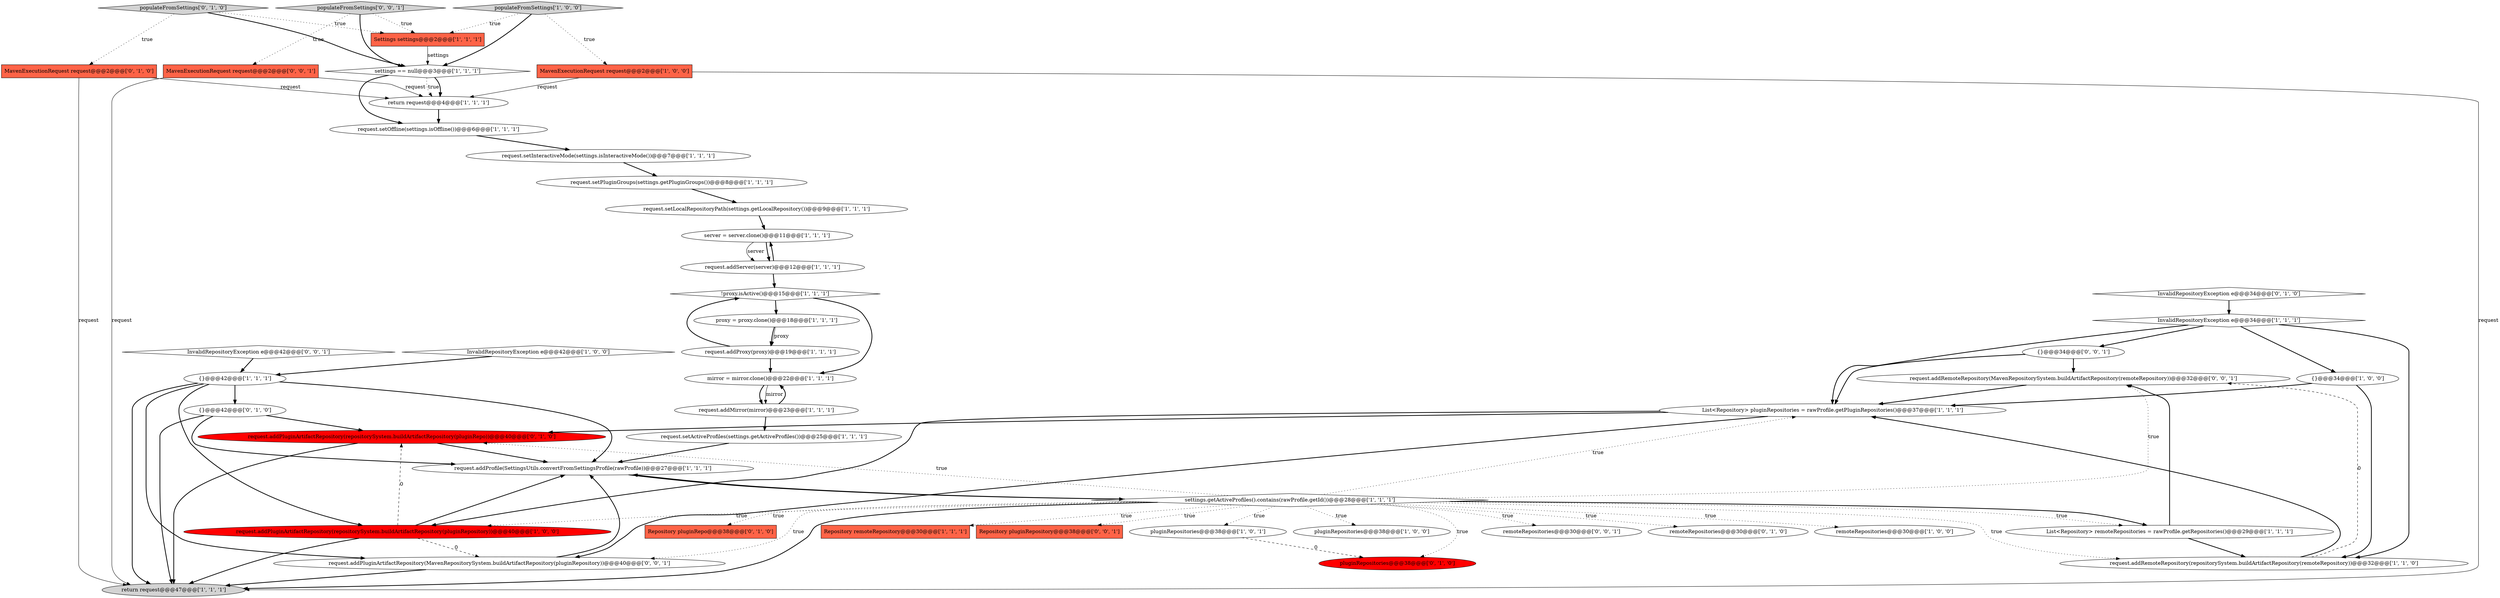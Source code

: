 digraph {
45 [style = filled, label = "{}@@@34@@@['0', '0', '1']", fillcolor = white, shape = ellipse image = "AAA0AAABBB3BBB"];
36 [style = filled, label = "remoteRepositories@@@30@@@['0', '1', '0']", fillcolor = white, shape = ellipse image = "AAA0AAABBB2BBB"];
13 [style = filled, label = "MavenExecutionRequest request@@@2@@@['1', '0', '0']", fillcolor = tomato, shape = box image = "AAA0AAABBB1BBB"];
20 [style = filled, label = "return request@@@4@@@['1', '1', '1']", fillcolor = white, shape = ellipse image = "AAA0AAABBB1BBB"];
5 [style = filled, label = "request.setLocalRepositoryPath(settings.getLocalRepository())@@@9@@@['1', '1', '1']", fillcolor = white, shape = ellipse image = "AAA0AAABBB1BBB"];
23 [style = filled, label = "mirror = mirror.clone()@@@22@@@['1', '1', '1']", fillcolor = white, shape = ellipse image = "AAA0AAABBB1BBB"];
4 [style = filled, label = "!proxy.isActive()@@@15@@@['1', '1', '1']", fillcolor = white, shape = diamond image = "AAA0AAABBB1BBB"];
12 [style = filled, label = "request.setInteractiveMode(settings.isInteractiveMode())@@@7@@@['1', '1', '1']", fillcolor = white, shape = ellipse image = "AAA0AAABBB1BBB"];
14 [style = filled, label = "remoteRepositories@@@30@@@['1', '0', '0']", fillcolor = white, shape = ellipse image = "AAA0AAABBB1BBB"];
32 [style = filled, label = "{}@@@42@@@['0', '1', '0']", fillcolor = white, shape = ellipse image = "AAA0AAABBB2BBB"];
30 [style = filled, label = "pluginRepositories@@@38@@@['1', '0', '1']", fillcolor = white, shape = ellipse image = "AAA0AAABBB1BBB"];
18 [style = filled, label = "InvalidRepositoryException e@@@34@@@['1', '1', '1']", fillcolor = white, shape = diamond image = "AAA0AAABBB1BBB"];
35 [style = filled, label = "Repository pluginRepo@@@38@@@['0', '1', '0']", fillcolor = tomato, shape = box image = "AAA0AAABBB2BBB"];
39 [style = filled, label = "request.addPluginArtifactRepository(repositorySystem.buildArtifactRepository(pluginRepo))@@@40@@@['0', '1', '0']", fillcolor = red, shape = ellipse image = "AAA1AAABBB2BBB"];
38 [style = filled, label = "pluginRepositories@@@38@@@['0', '1', '0']", fillcolor = red, shape = ellipse image = "AAA1AAABBB2BBB"];
0 [style = filled, label = "server = server.clone()@@@11@@@['1', '1', '1']", fillcolor = white, shape = ellipse image = "AAA0AAABBB1BBB"];
2 [style = filled, label = "request.addPluginArtifactRepository(repositorySystem.buildArtifactRepository(pluginRepository))@@@40@@@['1', '0', '0']", fillcolor = red, shape = ellipse image = "AAA1AAABBB1BBB"];
28 [style = filled, label = "request.addRemoteRepository(repositorySystem.buildArtifactRepository(remoteRepository))@@@32@@@['1', '1', '0']", fillcolor = white, shape = ellipse image = "AAA0AAABBB1BBB"];
15 [style = filled, label = "{}@@@34@@@['1', '0', '0']", fillcolor = white, shape = ellipse image = "AAA0AAABBB1BBB"];
46 [style = filled, label = "populateFromSettings['0', '0', '1']", fillcolor = lightgray, shape = diamond image = "AAA0AAABBB3BBB"];
11 [style = filled, label = "request.setOffline(settings.isOffline())@@@6@@@['1', '1', '1']", fillcolor = white, shape = ellipse image = "AAA0AAABBB1BBB"];
3 [style = filled, label = "populateFromSettings['1', '0', '0']", fillcolor = lightgray, shape = diamond image = "AAA0AAABBB1BBB"];
21 [style = filled, label = "request.setPluginGroups(settings.getPluginGroups())@@@8@@@['1', '1', '1']", fillcolor = white, shape = ellipse image = "AAA0AAABBB1BBB"];
22 [style = filled, label = "settings == null@@@3@@@['1', '1', '1']", fillcolor = white, shape = diamond image = "AAA0AAABBB1BBB"];
37 [style = filled, label = "populateFromSettings['0', '1', '0']", fillcolor = lightgray, shape = diamond image = "AAA0AAABBB2BBB"];
47 [style = filled, label = "MavenExecutionRequest request@@@2@@@['0', '0', '1']", fillcolor = tomato, shape = box image = "AAA0AAABBB3BBB"];
34 [style = filled, label = "MavenExecutionRequest request@@@2@@@['0', '1', '0']", fillcolor = tomato, shape = box image = "AAA0AAABBB2BBB"];
9 [style = filled, label = "return request@@@47@@@['1', '1', '1']", fillcolor = lightgray, shape = ellipse image = "AAA0AAABBB1BBB"];
7 [style = filled, label = "settings.getActiveProfiles().contains(rawProfile.getId())@@@28@@@['1', '1', '1']", fillcolor = white, shape = diamond image = "AAA0AAABBB1BBB"];
31 [style = filled, label = "Repository remoteRepository@@@30@@@['1', '1', '1']", fillcolor = tomato, shape = box image = "AAA0AAABBB1BBB"];
44 [style = filled, label = "InvalidRepositoryException e@@@42@@@['0', '0', '1']", fillcolor = white, shape = diamond image = "AAA0AAABBB3BBB"];
6 [style = filled, label = "proxy = proxy.clone()@@@18@@@['1', '1', '1']", fillcolor = white, shape = ellipse image = "AAA0AAABBB1BBB"];
16 [style = filled, label = "request.addMirror(mirror)@@@23@@@['1', '1', '1']", fillcolor = white, shape = ellipse image = "AAA0AAABBB1BBB"];
26 [style = filled, label = "InvalidRepositoryException e@@@42@@@['1', '0', '0']", fillcolor = white, shape = diamond image = "AAA0AAABBB1BBB"];
43 [style = filled, label = "request.addRemoteRepository(MavenRepositorySystem.buildArtifactRepository(remoteRepository))@@@32@@@['0', '0', '1']", fillcolor = white, shape = ellipse image = "AAA0AAABBB3BBB"];
42 [style = filled, label = "Repository pluginRepository@@@38@@@['0', '0', '1']", fillcolor = tomato, shape = box image = "AAA0AAABBB3BBB"];
33 [style = filled, label = "InvalidRepositoryException e@@@34@@@['0', '1', '0']", fillcolor = white, shape = diamond image = "AAA0AAABBB2BBB"];
41 [style = filled, label = "request.addPluginArtifactRepository(MavenRepositorySystem.buildArtifactRepository(pluginRepository))@@@40@@@['0', '0', '1']", fillcolor = white, shape = ellipse image = "AAA0AAABBB3BBB"];
17 [style = filled, label = "Settings settings@@@2@@@['1', '1', '1']", fillcolor = tomato, shape = box image = "AAA0AAABBB1BBB"];
19 [style = filled, label = "pluginRepositories@@@38@@@['1', '0', '0']", fillcolor = white, shape = ellipse image = "AAA0AAABBB1BBB"];
25 [style = filled, label = "request.addServer(server)@@@12@@@['1', '1', '1']", fillcolor = white, shape = ellipse image = "AAA0AAABBB1BBB"];
27 [style = filled, label = "{}@@@42@@@['1', '1', '1']", fillcolor = white, shape = ellipse image = "AAA0AAABBB1BBB"];
29 [style = filled, label = "request.addProxy(proxy)@@@19@@@['1', '1', '1']", fillcolor = white, shape = ellipse image = "AAA0AAABBB1BBB"];
8 [style = filled, label = "List<Repository> remoteRepositories = rawProfile.getRepositories()@@@29@@@['1', '1', '1']", fillcolor = white, shape = ellipse image = "AAA0AAABBB1BBB"];
10 [style = filled, label = "request.setActiveProfiles(settings.getActiveProfiles())@@@25@@@['1', '1', '1']", fillcolor = white, shape = ellipse image = "AAA0AAABBB1BBB"];
1 [style = filled, label = "request.addProfile(SettingsUtils.convertFromSettingsProfile(rawProfile))@@@27@@@['1', '1', '1']", fillcolor = white, shape = ellipse image = "AAA0AAABBB1BBB"];
24 [style = filled, label = "List<Repository> pluginRepositories = rawProfile.getPluginRepositories()@@@37@@@['1', '1', '1']", fillcolor = white, shape = ellipse image = "AAA0AAABBB1BBB"];
40 [style = filled, label = "remoteRepositories@@@30@@@['0', '0', '1']", fillcolor = white, shape = ellipse image = "AAA0AAABBB3BBB"];
0->25 [style = solid, label="server"];
27->32 [style = bold, label=""];
7->36 [style = dotted, label="true"];
39->9 [style = bold, label=""];
27->9 [style = bold, label=""];
34->9 [style = solid, label="request"];
24->39 [style = bold, label=""];
41->9 [style = bold, label=""];
7->39 [style = dotted, label="true"];
7->8 [style = bold, label=""];
18->45 [style = bold, label=""];
45->24 [style = bold, label=""];
6->29 [style = bold, label=""];
7->9 [style = bold, label=""];
45->43 [style = bold, label=""];
5->0 [style = bold, label=""];
33->18 [style = bold, label=""];
0->25 [style = bold, label=""];
43->24 [style = bold, label=""];
7->41 [style = dotted, label="true"];
2->41 [style = dashed, label="0"];
27->2 [style = bold, label=""];
8->28 [style = bold, label=""];
7->1 [style = bold, label=""];
13->9 [style = solid, label="request"];
13->20 [style = solid, label="request"];
12->21 [style = bold, label=""];
7->40 [style = dotted, label="true"];
18->15 [style = bold, label=""];
11->12 [style = bold, label=""];
29->23 [style = bold, label=""];
2->9 [style = bold, label=""];
18->28 [style = bold, label=""];
7->42 [style = dotted, label="true"];
26->27 [style = bold, label=""];
22->20 [style = dotted, label="true"];
22->20 [style = bold, label=""];
28->43 [style = dashed, label="0"];
2->39 [style = dashed, label="0"];
28->24 [style = bold, label=""];
7->35 [style = dotted, label="true"];
3->17 [style = dotted, label="true"];
7->8 [style = dotted, label="true"];
10->1 [style = bold, label=""];
22->11 [style = bold, label=""];
4->23 [style = bold, label=""];
30->38 [style = dashed, label="0"];
25->0 [style = bold, label=""];
7->2 [style = dotted, label="true"];
18->24 [style = bold, label=""];
6->29 [style = solid, label="proxy"];
2->1 [style = bold, label=""];
46->47 [style = dotted, label="true"];
7->31 [style = dotted, label="true"];
16->23 [style = bold, label=""];
1->7 [style = bold, label=""];
34->20 [style = solid, label="request"];
24->41 [style = bold, label=""];
17->22 [style = solid, label="settings"];
21->5 [style = bold, label=""];
32->9 [style = bold, label=""];
37->22 [style = bold, label=""];
15->28 [style = bold, label=""];
32->1 [style = bold, label=""];
39->1 [style = bold, label=""];
32->39 [style = bold, label=""];
37->34 [style = dotted, label="true"];
7->28 [style = dotted, label="true"];
3->13 [style = dotted, label="true"];
46->22 [style = bold, label=""];
20->11 [style = bold, label=""];
23->16 [style = bold, label=""];
29->4 [style = bold, label=""];
27->1 [style = bold, label=""];
24->2 [style = bold, label=""];
4->6 [style = bold, label=""];
7->19 [style = dotted, label="true"];
16->10 [style = bold, label=""];
25->4 [style = bold, label=""];
8->43 [style = bold, label=""];
41->1 [style = bold, label=""];
3->22 [style = bold, label=""];
7->24 [style = dotted, label="true"];
7->38 [style = dotted, label="true"];
37->17 [style = dotted, label="true"];
46->17 [style = dotted, label="true"];
23->16 [style = solid, label="mirror"];
15->24 [style = bold, label=""];
27->41 [style = bold, label=""];
47->9 [style = solid, label="request"];
44->27 [style = bold, label=""];
7->30 [style = dotted, label="true"];
47->20 [style = solid, label="request"];
7->43 [style = dotted, label="true"];
7->14 [style = dotted, label="true"];
}
